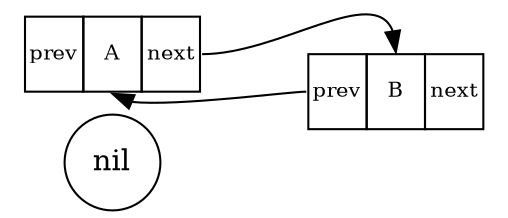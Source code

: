 digraph "Doubly Linked List" {
	graph [nodesep=0.1 rankdir=LR]
	e [label=nil shape=circle]
	node1 [label=<<table border="0" cellspacing="0" cellborder="1">
    <tr>
        <td port="ref1" width="28" height="36" fixedsize="true">prev</td>
        <td port="data" width="28" height="36" fixedsize="true">A</td>
        <td port="ref2" width="28" height="36" fixedsize="true">next</td>
    </tr>
</table>> fontsize=10 rank=same shape=plaintext]
	node2 [label=<<table border="0" cellspacing="0" cellborder="1">
    <tr>
        <td port="ref1" width="28" height="36" fixedsize="true">prev</td>
        <td port="data" width="28" height="36" fixedsize="true">B</td>
        <td port="ref2" width="28" height="36" fixedsize="true">next</td>
    </tr>
</table>> fontsize=10 rank=same shape=plaintext]
	node1:ref2 -> node2:data:n [arrowhead=normal]
	node2:ref1 -> node1:data:s [arrowhead=normal]
}
